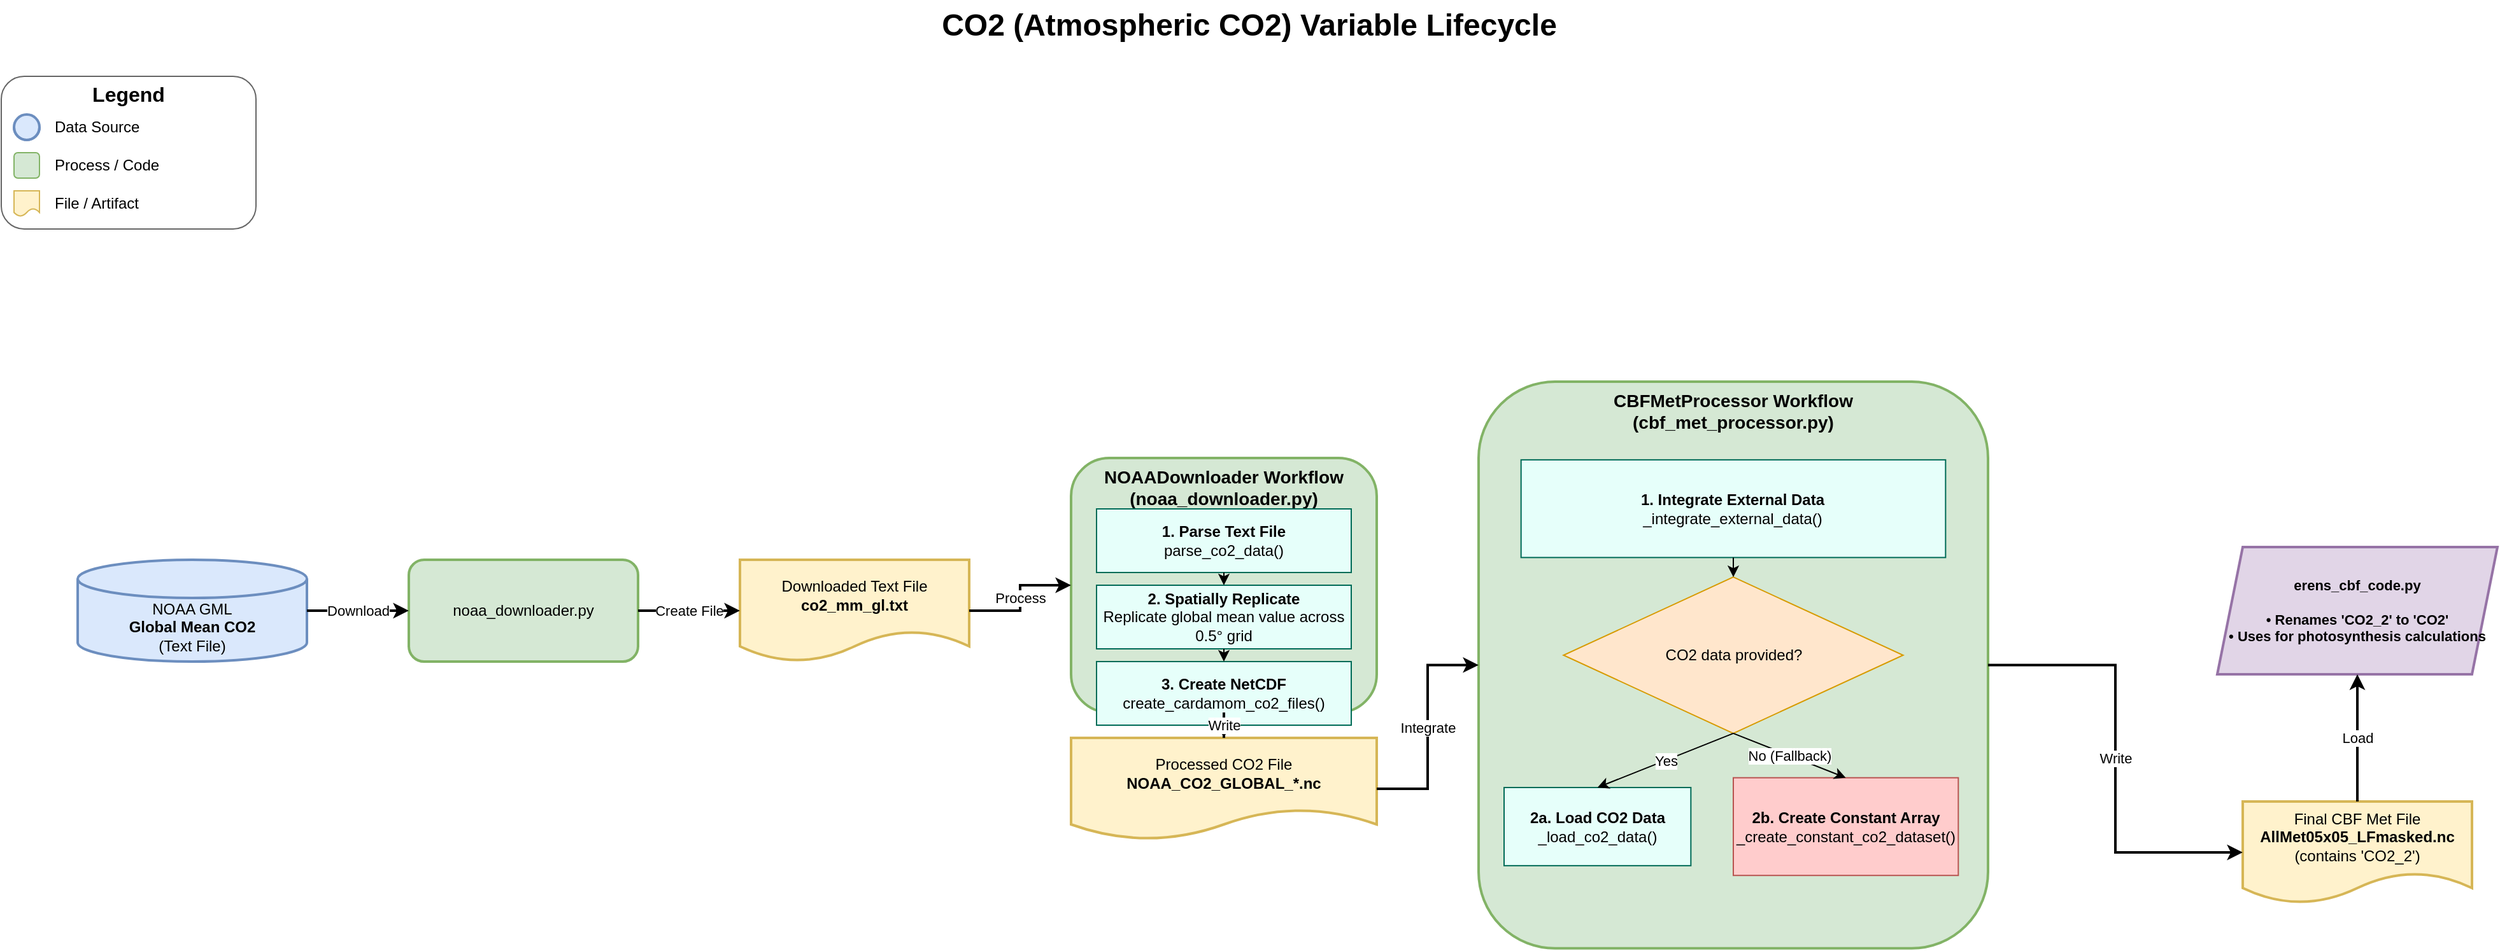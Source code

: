 <mxfile version="28.1.2">
  <diagram name="CO2-Lifecycle" id="CO2-Lifecycle-1">
    <mxGraphModel dx="1799" dy="1219" grid="1" gridSize="10" guides="1" tooltips="1" connect="1" arrows="1" fold="1" page="1" pageScale="1" pageWidth="2000" pageHeight="1400" math="0" shadow="0">
      <root>
        <mxCell id="0" />
        <mxCell id="1" parent="0" />
        <mxCell id="title" value="CO2 (Atmospheric CO2) Variable Lifecycle" style="text;html=1;strokeColor=none;fillColor=none;align=center;verticalAlign=middle;whiteSpace=wrap;rounded=0;fontSize=24;fontStyle=1" parent="1" vertex="1">
          <mxGeometry x="300" y="20" width="1400" height="40" as="geometry" />
        </mxCell>
        <mxCell id="legend-box" value="" style="rounded=1;whiteSpace=wrap;html=1;strokeColor=#666666;fillColor=none;" parent="1" vertex="1">
          <mxGeometry x="20" y="80" width="200" height="120" as="geometry" />
        </mxCell>
        <mxCell id="legend-title" value="Legend" style="text;html=1;strokeColor=none;fillColor=none;align=center;verticalAlign=middle;whiteSpace=wrap;rounded=0;fontStyle=1;fontSize=16;" parent="1" vertex="1">
          <mxGeometry x="30" y="84" width="180" height="20" as="geometry" />
        </mxCell>
        <mxCell id="legend-source" value="" style="shape=cylinder3;whiteSpace=wrap;html=1;boundedLbl=1;backgroundOutline=1;size=15;strokeWidth=2;fillColor=#dae8fc;strokeColor=#6c8ebf;" parent="1" vertex="1">
          <mxGeometry x="30" y="110" width="20" height="20" as="geometry" />
        </mxCell>
        <mxCell id="legend-source-text" value="Data Source" style="text;html=1;strokeColor=none;fillColor=none;align=left;verticalAlign=middle;whiteSpace=wrap;rounded=0;" parent="1" vertex="1">
          <mxGeometry x="60" y="110" width="140" height="20" as="geometry" />
        </mxCell>
        <mxCell id="legend-process" value="" style="rounded=1;whiteSpace=wrap;html=1;fillColor=#d5e8d4;strokeColor=#82b366;" parent="1" vertex="1">
          <mxGeometry x="30" y="140" width="20" height="20" as="geometry" />
        </mxCell>
        <mxCell id="legend-process-text" value="Process / Code" style="text;html=1;strokeColor=none;fillColor=none;align=left;verticalAlign=middle;whiteSpace=wrap;rounded=0;" parent="1" vertex="1">
          <mxGeometry x="60" y="140" width="140" height="20" as="geometry" />
        </mxCell>
        <mxCell id="legend-file" value="" style="shape=document;whiteSpace=wrap;html=1;boundedLbl=1;fillColor=#fff2cc;strokeColor=#d6b656;" parent="1" vertex="1">
          <mxGeometry x="30" y="170" width="20" height="20" as="geometry" />
        </mxCell>
        <mxCell id="legend-file-text" value="File / Artifact" style="text;html=1;strokeColor=none;fillColor=none;align=left;verticalAlign=middle;whiteSpace=wrap;rounded=0;" parent="1" vertex="1">
          <mxGeometry x="60" y="170" width="140" height="20" as="geometry" />
        </mxCell>
        <mxCell id="source-data" value="NOAA GML&lt;br&gt;&lt;b&gt;Global Mean CO2&lt;/b&gt;&lt;br&gt;(Text File)" style="shape=cylinder3;whiteSpace=wrap;html=1;boundedLbl=1;backgroundOutline=1;size=15;strokeWidth=2;fontSize=12;fontStyle=0;fillColor=#dae8fc;strokeColor=#6c8ebf;" parent="1" vertex="1">
          <mxGeometry x="80" y="460" width="180" height="80" as="geometry" />
        </mxCell>
        <mxCell id="downloader" value="noaa_downloader.py" style="rounded=1;whiteSpace=wrap;html=1;strokeWidth=2;fontSize=12;fillColor=#d5e8d4;strokeColor=#82b366;align=center;" parent="1" vertex="1">
          <mxGeometry x="340" y="460" width="180" height="80" as="geometry" />
        </mxCell>
        <mxCell id="downloaded-file" value="Downloaded Text File&lt;br&gt;&lt;b&gt;co2_mm_gl.txt&lt;/b&gt;" style="shape=document;whiteSpace=wrap;html=1;boundedLbl=1;strokeWidth=2;fontSize=12;fillColor=#fff2cc;strokeColor=#d6b656;" parent="1" vertex="1">
          <mxGeometry x="600" y="460" width="180" height="80" as="geometry" />
        </mxCell>
        <mxCell id="noaa-processor" value="NOAADownloader Workflow&lt;br&gt;(noaa_downloader.py)" style="rounded=1;whiteSpace=wrap;html=1;strokeWidth=2;fontSize=14;fontStyle=1;align=center;verticalAlign=top;fillColor=#d5e8d4;strokeColor=#82b366;" parent="1" vertex="1">
          <mxGeometry x="860" y="380" width="240" height="200" as="geometry" />
        </mxCell>
        <mxCell id="step1" value="&lt;b&gt;1. Parse Text File&lt;/b&gt;&lt;br&gt;parse_co2_data()" style="rounded=0;whiteSpace=wrap;html=1;align=center;fillColor=#e6fffa;strokeColor=#006b57;" parent="noaa-processor" vertex="1">
          <mxGeometry x="20" y="40" width="200" height="50" as="geometry" />
        </mxCell>
        <mxCell id="step2" value="&lt;b&gt;2. Spatially Replicate&lt;/b&gt;&lt;br&gt;Replicate global mean value across 0.5° grid" style="rounded=0;whiteSpace=wrap;html=1;align=center;fillColor=#e6fffa;strokeColor=#006b57;" parent="noaa-processor" vertex="1">
          <mxGeometry x="20" y="100" width="200" height="50" as="geometry" />
        </mxCell>
        <mxCell id="step3" value="&lt;b&gt;3. Create NetCDF&lt;/b&gt;&lt;br&gt;create_cardamom_co2_files()" style="rounded=0;whiteSpace=wrap;html=1;align=center;fillColor=#e6fffa;strokeColor=#006b57;" parent="noaa-processor" vertex="1">
          <mxGeometry x="20" y="160" width="200" height="50" as="geometry" />
        </mxCell>
        <mxCell id="sub-arrow1" value="" style="endArrow=classic;html=1;rounded=0;" parent="noaa-processor" source="step1" target="step2" edge="1">
          <mxGeometry width="50" height="50" relative="1" as="geometry">
            <mxPoint x="120" y="100" as="sourcePoint" />
            <mxPoint x="120" y="150" as="targetPoint" />
          </mxGeometry>
        </mxCell>
        <mxCell id="sub-arrow2" value="" style="endArrow=classic;html=1;rounded=0;" parent="noaa-processor" source="step2" target="step3" edge="1">
          <mxGeometry width="50" height="50" relative="1" as="geometry">
            <mxPoint x="120" y="160" as="sourcePoint" />
            <mxPoint x="120" y="210" as="targetPoint" />
          </mxGeometry>
        </mxCell>
        <mxCell id="intermediate-file" value="Processed CO2 File&lt;br&gt;&lt;b&gt;NOAA_CO2_GLOBAL_*.nc&lt;/b&gt;" style="shape=document;whiteSpace=wrap;html=1;boundedLbl=1;strokeWidth=2;fontSize=12;fillColor=#fff2cc;strokeColor=#d6b656;" parent="1" vertex="1">
          <mxGeometry x="860" y="600" width="240" height="80" as="geometry" />
        </mxCell>
        <mxCell id="cbf-processor" value="CBFMetProcessor Workflow&lt;br&gt;(cbf_met_processor.py)" style="rounded=1;whiteSpace=wrap;html=1;strokeWidth=2;fontSize=14;fontStyle=1;align=center;verticalAlign=top;fillColor=#d5e8d4;strokeColor=#82b366;" parent="1" vertex="1">
          <mxGeometry x="1180" y="320" width="400" height="445.36" as="geometry" />
        </mxCell>
        <mxCell id="cbf-step1" value="&lt;b&gt;1. Integrate External Data&lt;/b&gt;&lt;br&gt;_integrate_external_data()" style="rounded=0;whiteSpace=wrap;html=1;align=center;fillColor=#e6fffa;strokeColor=#006b57;" parent="cbf-processor" vertex="1">
          <mxGeometry x="33.333" y="61.429" width="333.333" height="76.786" as="geometry" />
        </mxCell>
        <mxCell id="cbf-decision" value="CO2 data provided?" style="rhombus;whiteSpace=wrap;html=1;fillColor=#ffe6cc;strokeColor=#d79b00;" parent="cbf-processor" vertex="1">
          <mxGeometry x="66.667" y="153.571" width="266.667" height="122.857" as="geometry" />
        </mxCell>
        <mxCell id="cbf-yes" value="&lt;b&gt;2a. Load CO2 Data&lt;/b&gt;&lt;br&gt;_load_co2_data()" style="rounded=0;whiteSpace=wrap;html=1;align=center;fillColor=#e6fffa;strokeColor=#006b57;" parent="cbf-processor" vertex="1">
          <mxGeometry x="20" y="319" width="146.67" height="61.43" as="geometry" />
        </mxCell>
        <mxCell id="cbf-no" value="&lt;b&gt;2b. Create Constant Array&lt;/b&gt;&lt;br&gt;_create_constant_co2_dataset()" style="rounded=0;whiteSpace=wrap;html=1;align=center;fillColor=#ffcccc;strokeColor=#b85450;" parent="cbf-processor" vertex="1">
          <mxGeometry x="200" y="311.32" width="176.67" height="76.79" as="geometry" />
        </mxCell>
        <mxCell id="cbf-sub-arrow1" value="" style="endArrow=classic;html=1;rounded=0;" parent="cbf-processor" source="cbf-step1" target="cbf-decision" edge="1">
          <mxGeometry width="50" height="50" relative="1" as="geometry">
            <mxPoint x="200" y="153.571" as="sourcePoint" />
            <mxPoint x="200" y="230.357" as="targetPoint" />
          </mxGeometry>
        </mxCell>
        <mxCell id="cbf-sub-arrow2" value="Yes" style="endArrow=classic;html=1;rounded=0;exitX=0.5;exitY=1;exitDx=0;exitDy=0;entryX=0.5;entryY=0;entryDx=0;entryDy=0;" parent="cbf-processor" source="cbf-decision" target="cbf-yes" edge="1">
          <mxGeometry width="50" height="50" relative="1" as="geometry">
            <mxPoint x="200" y="291.786" as="sourcePoint" />
            <mxPoint x="200" y="368.571" as="targetPoint" />
          </mxGeometry>
        </mxCell>
        <mxCell id="cbf-sub-arrow3" value="No (Fallback)" style="endArrow=classic;html=1;rounded=0;exitX=0.5;exitY=1;exitDx=0;exitDy=0;entryX=0.5;entryY=0;entryDx=0;entryDy=0;" parent="cbf-processor" source="cbf-decision" target="cbf-no" edge="1">
          <mxGeometry width="50" height="50" relative="1" as="geometry">
            <mxPoint x="200" y="399.286" as="sourcePoint" />
            <mxPoint x="200" y="476.071" as="targetPoint" />
          </mxGeometry>
        </mxCell>
        <mxCell id="cbf-file" value="Final CBF Met File&lt;br&gt;&lt;b&gt;AllMet05x05_LFmasked.nc&lt;/b&gt;&lt;br&gt;(contains &#39;CO2_2&#39;)" style="shape=document;whiteSpace=wrap;html=1;boundedLbl=1;strokeWidth=2;fontSize=12;fillColor=#fff2cc;strokeColor=#d6b656;" parent="1" vertex="1">
          <mxGeometry x="1780" y="650" width="180" height="80" as="geometry" />
        </mxCell>
        <mxCell id="erens-code" value="erens_cbf_code.py&lt;br&gt;&lt;br&gt;• Renames &#39;CO2_2&#39; to &#39;CO2&#39;&lt;br&gt;• Uses for photosynthesis calculations" style="shape=parallelogram;perimeter=parallelogramPerimeter;whiteSpace=wrap;html=1;fixedSize=1;strokeWidth=2;fontSize=11;fontStyle=1;fillColor=#e1d5e7;strokeColor=#9673a6;align=center;" parent="1" vertex="1">
          <mxGeometry x="1760" y="450" width="220" height="100" as="geometry" />
        </mxCell>
        <mxCell id="arrow1" value="Download" style="edgeStyle=orthogonalEdgeStyle;rounded=0;orthogonalLoop=1;jettySize=auto;html=1;endArrow=classic;endFill=1;strokeWidth=2;" parent="1" source="source-data" target="downloader" edge="1">
          <mxGeometry relative="1" as="geometry" />
        </mxCell>
        <mxCell id="arrow2" value="Create File" style="edgeStyle=orthogonalEdgeStyle;rounded=0;orthogonalLoop=1;jettySize=auto;html=1;endArrow=classic;endFill=1;strokeWidth=2;" parent="1" source="downloader" target="downloaded-file" edge="1">
          <mxGeometry relative="1" as="geometry" />
        </mxCell>
        <mxCell id="arrow3" value="Process" style="edgeStyle=orthogonalEdgeStyle;rounded=0;orthogonalLoop=1;jettySize=auto;html=1;endArrow=classic;endFill=1;strokeWidth=2;" parent="1" source="downloaded-file" target="noaa-processor" edge="1">
          <mxGeometry relative="1" as="geometry" />
        </mxCell>
        <mxCell id="arrow4" value="Write" style="edgeStyle=orthogonalEdgeStyle;rounded=0;orthogonalLoop=1;jettySize=auto;html=1;endArrow=classic;endFill=1;strokeWidth=2;" parent="1" source="noaa-processor" target="intermediate-file" edge="1">
          <mxGeometry relative="1" as="geometry" />
        </mxCell>
        <mxCell id="arrow5" value="Integrate" style="edgeStyle=orthogonalEdgeStyle;rounded=0;orthogonalLoop=1;jettySize=auto;html=1;endArrow=classic;endFill=1;strokeWidth=2;" parent="1" source="intermediate-file" target="cbf-processor" edge="1">
          <mxGeometry relative="1" as="geometry" />
        </mxCell>
        <mxCell id="arrow6" value="Write" style="edgeStyle=orthogonalEdgeStyle;rounded=0;orthogonalLoop=1;jettySize=auto;html=1;endArrow=classic;endFill=1;strokeWidth=2;" parent="1" source="cbf-processor" target="cbf-file" edge="1">
          <mxGeometry relative="1" as="geometry" />
        </mxCell>
        <mxCell id="arrow7" value="Load" style="edgeStyle=orthogonalEdgeStyle;rounded=0;orthogonalLoop=1;jettySize=auto;html=1;endArrow=classic;endFill=1;strokeWidth=2;" parent="1" source="cbf-file" target="erens-code" edge="1">
          <mxGeometry relative="1" as="geometry" />
        </mxCell>
      </root>
    </mxGraphModel>
  </diagram>
</mxfile>

